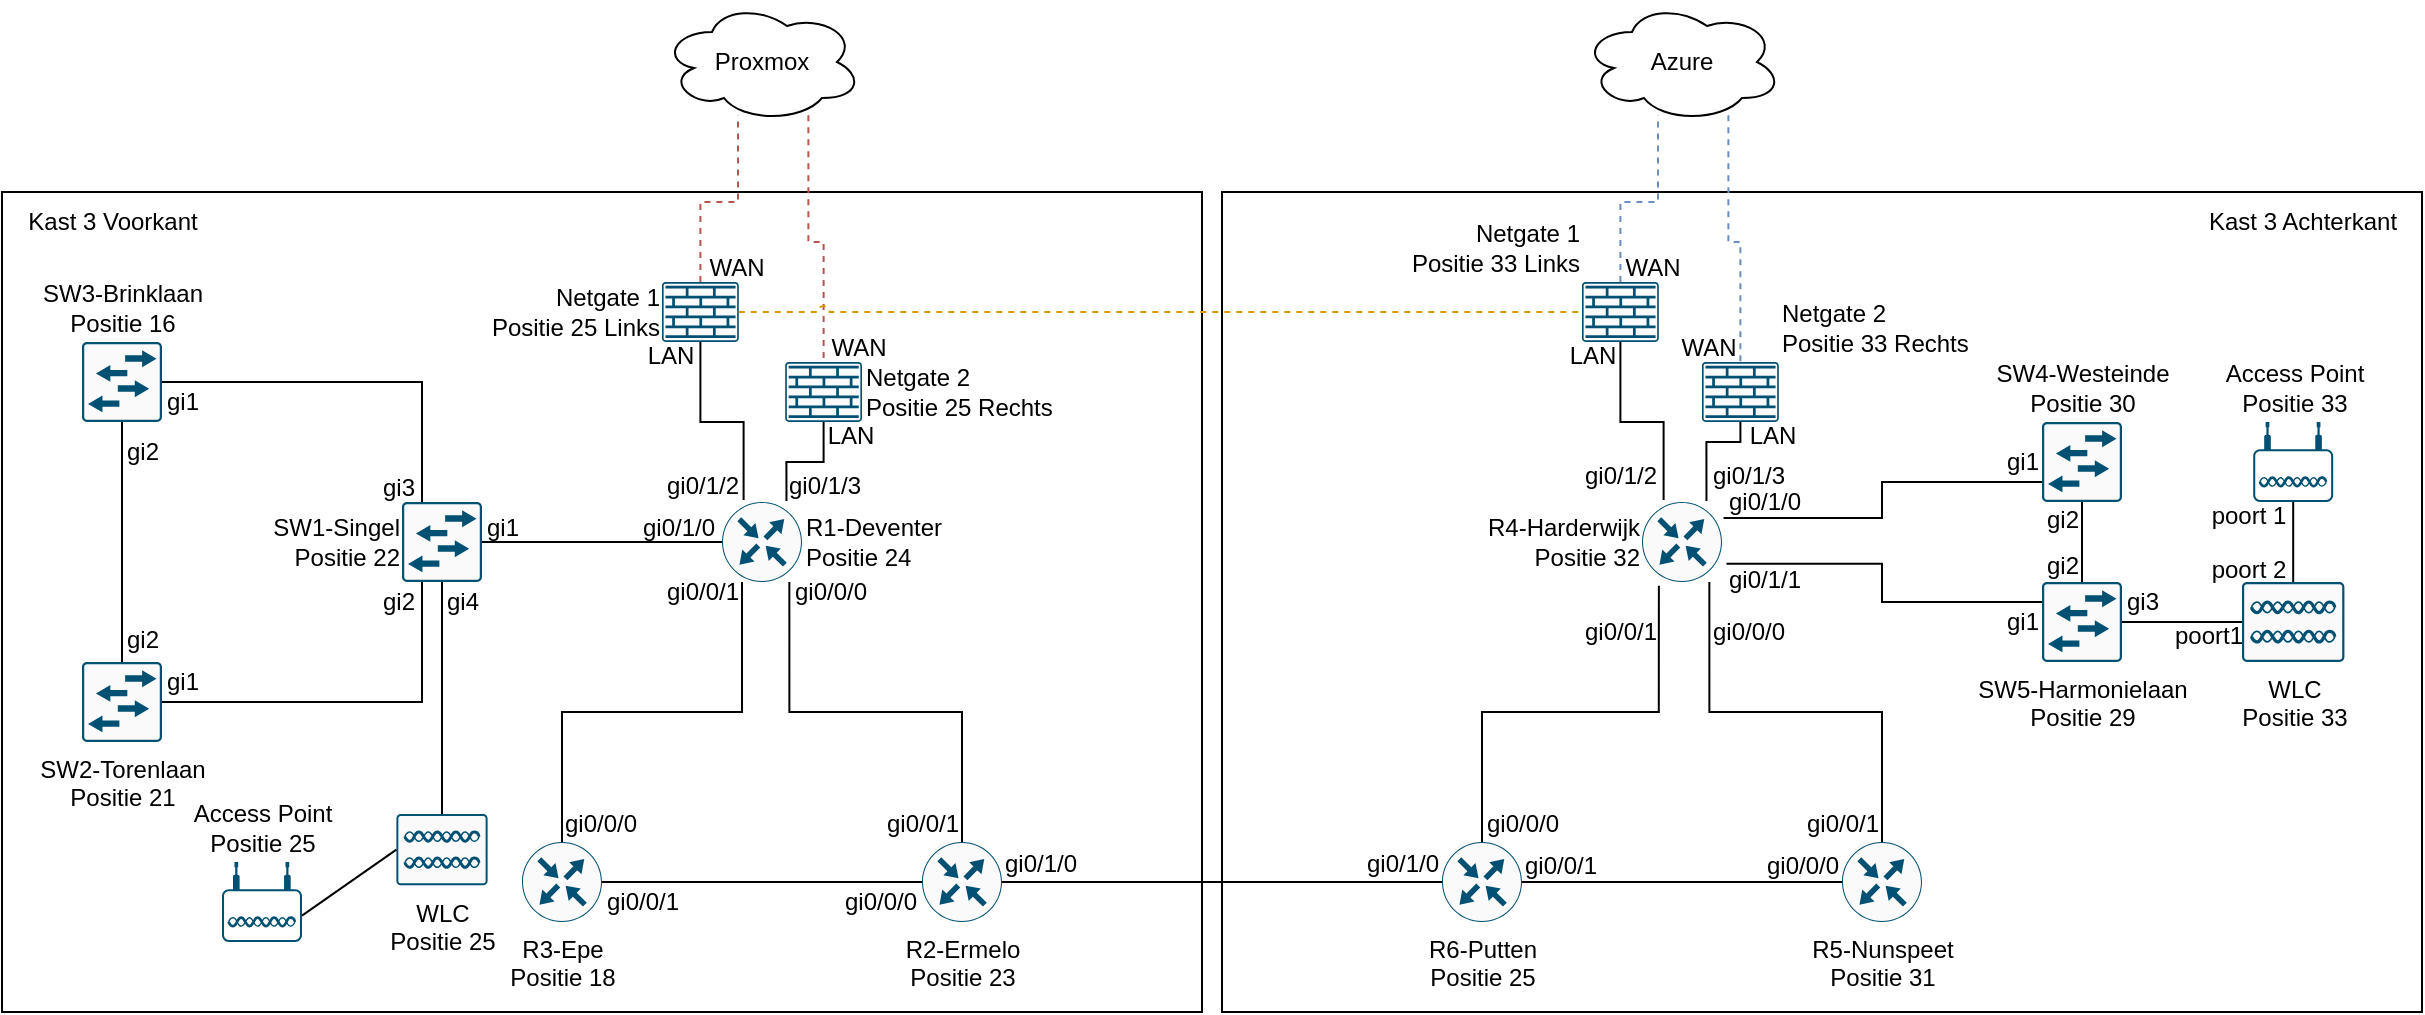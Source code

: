 <mxfile version="23.0.2" type="device">
  <diagram id="FqK8TJhpiayt39RXkuHD" name="Page-1">
    <mxGraphModel dx="2210" dy="1929" grid="1" gridSize="10" guides="1" tooltips="1" connect="1" arrows="1" fold="1" page="1" pageScale="1" pageWidth="827" pageHeight="1169" math="0" shadow="0">
      <root>
        <mxCell id="0" />
        <mxCell id="1" parent="0" />
        <mxCell id="2drAVUDB5T4B4P-3hIw--52" value="" style="rounded=0;whiteSpace=wrap;html=1;fillColor=none;" parent="1" vertex="1">
          <mxGeometry x="250" y="45" width="600" height="410" as="geometry" />
        </mxCell>
        <mxCell id="2drAVUDB5T4B4P-3hIw--51" value="" style="rounded=0;whiteSpace=wrap;html=1;fillColor=none;" parent="1" vertex="1">
          <mxGeometry x="-360" y="45" width="600" height="410" as="geometry" />
        </mxCell>
        <mxCell id="1bNTWJ_AYHueLWIYd17l-5" style="edgeStyle=orthogonalEdgeStyle;rounded=0;orthogonalLoop=1;jettySize=auto;html=1;exitX=0.5;exitY=0;exitDx=0;exitDy=0;entryX=0.842;entryY=1;entryDx=0;entryDy=0;endArrow=none;endFill=0;entryPerimeter=0;exitPerimeter=0;" parent="1" source="1bNTWJ_AYHueLWIYd17l-10" target="1bNTWJ_AYHueLWIYd17l-7" edge="1">
          <mxGeometry relative="1" as="geometry">
            <mxPoint x="560" y="320" as="sourcePoint" />
            <mxPoint x="500" y="240" as="targetPoint" />
          </mxGeometry>
        </mxCell>
        <mxCell id="1bNTWJ_AYHueLWIYd17l-6" style="edgeStyle=orthogonalEdgeStyle;rounded=0;orthogonalLoop=1;jettySize=auto;html=1;exitX=0;exitY=0.5;exitDx=0;exitDy=0;entryX=1;entryY=0.5;entryDx=0;entryDy=0;endArrow=none;endFill=0;exitPerimeter=0;entryPerimeter=0;" parent="1" source="1bNTWJ_AYHueLWIYd17l-10" target="1bNTWJ_AYHueLWIYd17l-9" edge="1">
          <mxGeometry relative="1" as="geometry">
            <mxPoint x="560" y="390" as="sourcePoint" />
            <mxPoint x="400" y="390" as="targetPoint" />
          </mxGeometry>
        </mxCell>
        <mxCell id="1bNTWJ_AYHueLWIYd17l-4" style="edgeStyle=orthogonalEdgeStyle;rounded=0;orthogonalLoop=1;jettySize=auto;html=1;exitX=0.5;exitY=0;exitDx=0;exitDy=0;entryX=0.211;entryY=1.048;entryDx=0;entryDy=0;endArrow=none;endFill=0;entryPerimeter=0;exitPerimeter=0;" parent="1" source="1bNTWJ_AYHueLWIYd17l-9" target="1bNTWJ_AYHueLWIYd17l-7" edge="1">
          <mxGeometry relative="1" as="geometry">
            <mxPoint x="400" y="320" as="sourcePoint" />
            <mxPoint x="460" y="240" as="targetPoint" />
          </mxGeometry>
        </mxCell>
        <mxCell id="1bNTWJ_AYHueLWIYd17l-7" value="R4-Harderwijk&lt;br&gt;Positie 32" style="sketch=0;points=[[0.5,0,0],[1,0.5,0],[0.5,1,0],[0,0.5,0],[0.145,0.145,0],[0.856,0.145,0],[0.855,0.856,0],[0.145,0.855,0]];verticalLabelPosition=middle;html=1;verticalAlign=middle;aspect=fixed;align=right;pointerEvents=1;shape=mxgraph.cisco19.rect;prIcon=router;fillColor=#FAFAFA;strokeColor=#005073;labelPosition=left;" parent="1" vertex="1">
          <mxGeometry x="460" y="200" width="40" height="40" as="geometry" />
        </mxCell>
        <mxCell id="1bNTWJ_AYHueLWIYd17l-9" value="R6-Putten&lt;br&gt;Positie 25" style="sketch=0;points=[[0.5,0,0],[1,0.5,0],[0.5,1,0],[0,0.5,0],[0.145,0.145,0],[0.856,0.145,0],[0.855,0.856,0],[0.145,0.855,0]];verticalLabelPosition=bottom;html=1;verticalAlign=top;aspect=fixed;align=center;pointerEvents=1;shape=mxgraph.cisco19.rect;prIcon=router;fillColor=#FAFAFA;strokeColor=#005073;" parent="1" vertex="1">
          <mxGeometry x="360" y="370" width="40" height="40" as="geometry" />
        </mxCell>
        <mxCell id="1bNTWJ_AYHueLWIYd17l-10" value="R5-Nunspeet&lt;br&gt;Positie 31" style="sketch=0;points=[[0.5,0,0],[1,0.5,0],[0.5,1,0],[0,0.5,0],[0.145,0.145,0],[0.856,0.145,0],[0.855,0.856,0],[0.145,0.855,0]];verticalLabelPosition=bottom;html=1;verticalAlign=top;aspect=fixed;align=center;pointerEvents=1;shape=mxgraph.cisco19.rect;prIcon=router;fillColor=#FAFAFA;strokeColor=#005073;" parent="1" vertex="1">
          <mxGeometry x="560" y="370" width="40" height="40" as="geometry" />
        </mxCell>
        <mxCell id="1bNTWJ_AYHueLWIYd17l-11" value="SW4-Westeinde&lt;br&gt;Positie 30" style="sketch=0;points=[[0.015,0.015,0],[0.985,0.015,0],[0.985,0.985,0],[0.015,0.985,0],[0.25,0,0],[0.5,0,0],[0.75,0,0],[1,0.25,0],[1,0.5,0],[1,0.75,0],[0.75,1,0],[0.5,1,0],[0.25,1,0],[0,0.75,0],[0,0.5,0],[0,0.25,0]];verticalLabelPosition=top;html=1;verticalAlign=bottom;aspect=fixed;align=center;pointerEvents=1;shape=mxgraph.cisco19.rect;prIcon=l2_switch;fillColor=#FAFAFA;strokeColor=#005073;labelPosition=center;" parent="1" vertex="1">
          <mxGeometry x="660" y="160" width="40" height="40" as="geometry" />
        </mxCell>
        <mxCell id="1bNTWJ_AYHueLWIYd17l-12" value="SW5-Harmonielaan&lt;br&gt;Positie 29" style="sketch=0;points=[[0.015,0.015,0],[0.985,0.015,0],[0.985,0.985,0],[0.015,0.985,0],[0.25,0,0],[0.5,0,0],[0.75,0,0],[1,0.25,0],[1,0.5,0],[1,0.75,0],[0.75,1,0],[0.5,1,0],[0.25,1,0],[0,0.75,0],[0,0.5,0],[0,0.25,0]];verticalLabelPosition=bottom;html=1;verticalAlign=top;aspect=fixed;align=center;pointerEvents=1;shape=mxgraph.cisco19.rect;prIcon=l2_switch;fillColor=#FAFAFA;strokeColor=#005073;labelPosition=center;" parent="1" vertex="1">
          <mxGeometry x="660" y="240" width="40" height="40" as="geometry" />
        </mxCell>
        <mxCell id="1bNTWJ_AYHueLWIYd17l-13" style="edgeStyle=orthogonalEdgeStyle;rounded=0;orthogonalLoop=1;jettySize=auto;html=1;exitX=0;exitY=0.25;exitDx=0;exitDy=0;exitPerimeter=0;entryX=1.056;entryY=0.773;entryDx=0;entryDy=0;entryPerimeter=0;endArrow=none;endFill=0;" parent="1" source="1bNTWJ_AYHueLWIYd17l-12" target="1bNTWJ_AYHueLWIYd17l-7" edge="1">
          <mxGeometry relative="1" as="geometry" />
        </mxCell>
        <mxCell id="1bNTWJ_AYHueLWIYd17l-14" style="edgeStyle=orthogonalEdgeStyle;rounded=0;orthogonalLoop=1;jettySize=auto;html=1;exitX=0;exitY=0.75;exitDx=0;exitDy=0;exitPerimeter=0;entryX=1.02;entryY=0.201;entryDx=0;entryDy=0;entryPerimeter=0;endArrow=none;endFill=0;" parent="1" source="1bNTWJ_AYHueLWIYd17l-11" target="1bNTWJ_AYHueLWIYd17l-7" edge="1">
          <mxGeometry relative="1" as="geometry" />
        </mxCell>
        <mxCell id="1bNTWJ_AYHueLWIYd17l-15" style="edgeStyle=orthogonalEdgeStyle;rounded=0;orthogonalLoop=1;jettySize=auto;html=1;exitX=0.5;exitY=0;exitDx=0;exitDy=0;exitPerimeter=0;entryX=0.5;entryY=1;entryDx=0;entryDy=0;entryPerimeter=0;endArrow=none;endFill=0;" parent="1" source="1bNTWJ_AYHueLWIYd17l-12" target="1bNTWJ_AYHueLWIYd17l-11" edge="1">
          <mxGeometry relative="1" as="geometry" />
        </mxCell>
        <mxCell id="1bNTWJ_AYHueLWIYd17l-16" value="Netgate 2&lt;br&gt;Positie 33 Rechts" style="sketch=0;points=[[0.015,0.015,0],[0.985,0.015,0],[0.985,0.985,0],[0.015,0.985,0],[0.25,0,0],[0.5,0,0],[0.75,0,0],[1,0.25,0],[1,0.5,0],[1,0.75,0],[0.75,1,0],[0.5,1,0],[0.25,1,0],[0,0.75,0],[0,0.5,0],[0,0.25,0]];verticalLabelPosition=top;html=1;verticalAlign=bottom;aspect=fixed;align=left;pointerEvents=1;shape=mxgraph.cisco19.rect;prIcon=firewall;fillColor=#FAFAFA;strokeColor=#005073;labelPosition=right;" parent="1" vertex="1">
          <mxGeometry x="490" y="130" width="38.4" height="30" as="geometry" />
        </mxCell>
        <mxCell id="1bNTWJ_AYHueLWIYd17l-17" value="Netgate 1&lt;br&gt;Positie 33 Links" style="sketch=0;points=[[0.015,0.015,0],[0.985,0.015,0],[0.985,0.985,0],[0.015,0.985,0],[0.25,0,0],[0.5,0,0],[0.75,0,0],[1,0.25,0],[1,0.5,0],[1,0.75,0],[0.75,1,0],[0.5,1,0],[0.25,1,0],[0,0.75,0],[0,0.5,0],[0,0.25,0]];verticalLabelPosition=top;html=1;verticalAlign=bottom;aspect=fixed;align=right;pointerEvents=1;shape=mxgraph.cisco19.rect;prIcon=firewall;fillColor=#FAFAFA;strokeColor=#005073;labelPosition=left;" parent="1" vertex="1">
          <mxGeometry x="430" y="90" width="38.4" height="30" as="geometry" />
        </mxCell>
        <mxCell id="1bNTWJ_AYHueLWIYd17l-18" style="edgeStyle=orthogonalEdgeStyle;rounded=0;orthogonalLoop=1;jettySize=auto;html=1;exitX=0.5;exitY=1;exitDx=0;exitDy=0;exitPerimeter=0;entryX=0.806;entryY=-0.013;entryDx=0;entryDy=0;entryPerimeter=0;endArrow=none;endFill=0;" parent="1" source="1bNTWJ_AYHueLWIYd17l-16" target="1bNTWJ_AYHueLWIYd17l-7" edge="1">
          <mxGeometry relative="1" as="geometry">
            <Array as="points">
              <mxPoint x="509" y="170" />
              <mxPoint x="492" y="170" />
            </Array>
          </mxGeometry>
        </mxCell>
        <mxCell id="1bNTWJ_AYHueLWIYd17l-19" style="edgeStyle=orthogonalEdgeStyle;rounded=0;orthogonalLoop=1;jettySize=auto;html=1;exitX=0.5;exitY=1;exitDx=0;exitDy=0;exitPerimeter=0;endArrow=none;endFill=0;entryX=0.27;entryY=-0.025;entryDx=0;entryDy=0;entryPerimeter=0;" parent="1" source="1bNTWJ_AYHueLWIYd17l-17" target="1bNTWJ_AYHueLWIYd17l-7" edge="1">
          <mxGeometry relative="1" as="geometry">
            <mxPoint x="470" y="190" as="targetPoint" />
          </mxGeometry>
        </mxCell>
        <mxCell id="1bNTWJ_AYHueLWIYd17l-20" value="Azure" style="ellipse;shape=cloud;whiteSpace=wrap;html=1;align=center;" parent="1" vertex="1">
          <mxGeometry x="430" y="-50" width="100" height="60" as="geometry" />
        </mxCell>
        <mxCell id="1bNTWJ_AYHueLWIYd17l-21" style="edgeStyle=orthogonalEdgeStyle;rounded=0;orthogonalLoop=1;jettySize=auto;html=1;exitX=0.5;exitY=0;exitDx=0;exitDy=0;exitPerimeter=0;entryX=0.38;entryY=0.944;entryDx=0;entryDy=0;entryPerimeter=0;endArrow=none;endFill=0;dashed=1;fillColor=#dae8fc;strokeColor=#6c8ebf;" parent="1" source="1bNTWJ_AYHueLWIYd17l-17" target="1bNTWJ_AYHueLWIYd17l-20" edge="1">
          <mxGeometry relative="1" as="geometry" />
        </mxCell>
        <mxCell id="1bNTWJ_AYHueLWIYd17l-23" style="edgeStyle=orthogonalEdgeStyle;rounded=0;orthogonalLoop=1;jettySize=auto;html=1;entryX=0.5;entryY=0;entryDx=0;entryDy=0;entryPerimeter=0;endArrow=none;endFill=0;exitX=0.732;exitY=0.944;exitDx=0;exitDy=0;exitPerimeter=0;dashed=1;fillColor=#dae8fc;strokeColor=#6c8ebf;" parent="1" source="1bNTWJ_AYHueLWIYd17l-20" target="1bNTWJ_AYHueLWIYd17l-16" edge="1">
          <mxGeometry relative="1" as="geometry" />
        </mxCell>
        <mxCell id="1bNTWJ_AYHueLWIYd17l-24" style="edgeStyle=orthogonalEdgeStyle;rounded=0;orthogonalLoop=1;jettySize=auto;html=1;exitX=0.5;exitY=0;exitDx=0;exitDy=0;entryX=0.842;entryY=1;entryDx=0;entryDy=0;endArrow=none;endFill=0;entryPerimeter=0;exitPerimeter=0;" parent="1" source="1bNTWJ_AYHueLWIYd17l-29" target="1bNTWJ_AYHueLWIYd17l-27" edge="1">
          <mxGeometry relative="1" as="geometry">
            <mxPoint x="100" y="320" as="sourcePoint" />
            <mxPoint x="40" y="240" as="targetPoint" />
          </mxGeometry>
        </mxCell>
        <mxCell id="1bNTWJ_AYHueLWIYd17l-25" style="edgeStyle=orthogonalEdgeStyle;rounded=0;orthogonalLoop=1;jettySize=auto;html=1;exitX=0;exitY=0.5;exitDx=0;exitDy=0;entryX=1;entryY=0.5;entryDx=0;entryDy=0;endArrow=none;endFill=0;exitPerimeter=0;entryPerimeter=0;" parent="1" source="1bNTWJ_AYHueLWIYd17l-29" target="1bNTWJ_AYHueLWIYd17l-28" edge="1">
          <mxGeometry relative="1" as="geometry">
            <mxPoint x="100" y="390" as="sourcePoint" />
            <mxPoint x="-60" y="390" as="targetPoint" />
          </mxGeometry>
        </mxCell>
        <mxCell id="1bNTWJ_AYHueLWIYd17l-26" style="edgeStyle=orthogonalEdgeStyle;rounded=0;orthogonalLoop=1;jettySize=auto;html=1;exitX=0.5;exitY=0;exitDx=0;exitDy=0;entryX=0.25;entryY=1;entryDx=0;entryDy=0;endArrow=none;endFill=0;entryPerimeter=0;exitPerimeter=0;" parent="1" source="1bNTWJ_AYHueLWIYd17l-28" target="1bNTWJ_AYHueLWIYd17l-27" edge="1">
          <mxGeometry relative="1" as="geometry">
            <mxPoint x="-60" y="320" as="sourcePoint" />
            <mxPoint y="240" as="targetPoint" />
          </mxGeometry>
        </mxCell>
        <mxCell id="1bNTWJ_AYHueLWIYd17l-27" value="R1-Deventer&lt;br&gt;Positie 24" style="sketch=0;points=[[0.5,0,0],[1,0.5,0],[0.5,1,0],[0,0.5,0],[0.145,0.145,0],[0.856,0.145,0],[0.855,0.856,0],[0.145,0.855,0]];verticalLabelPosition=middle;html=1;verticalAlign=middle;aspect=fixed;align=left;pointerEvents=1;shape=mxgraph.cisco19.rect;prIcon=router;fillColor=#FAFAFA;strokeColor=#005073;labelPosition=right;" parent="1" vertex="1">
          <mxGeometry y="200" width="40" height="40" as="geometry" />
        </mxCell>
        <mxCell id="1bNTWJ_AYHueLWIYd17l-28" value="R3-Epe&lt;br&gt;Positie 18" style="sketch=0;points=[[0.5,0,0],[1,0.5,0],[0.5,1,0],[0,0.5,0],[0.145,0.145,0],[0.856,0.145,0],[0.855,0.856,0],[0.145,0.855,0]];verticalLabelPosition=bottom;html=1;verticalAlign=top;aspect=fixed;align=center;pointerEvents=1;shape=mxgraph.cisco19.rect;prIcon=router;fillColor=#FAFAFA;strokeColor=#005073;" parent="1" vertex="1">
          <mxGeometry x="-100" y="370" width="40" height="40" as="geometry" />
        </mxCell>
        <mxCell id="1bNTWJ_AYHueLWIYd17l-29" value="R2-Ermelo&lt;br&gt;Positie 23" style="sketch=0;points=[[0.5,0,0],[1,0.5,0],[0.5,1,0],[0,0.5,0],[0.145,0.145,0],[0.856,0.145,0],[0.855,0.856,0],[0.145,0.855,0]];verticalLabelPosition=bottom;html=1;verticalAlign=top;aspect=fixed;align=center;pointerEvents=1;shape=mxgraph.cisco19.rect;prIcon=router;fillColor=#FAFAFA;strokeColor=#005073;" parent="1" vertex="1">
          <mxGeometry x="100" y="370" width="40" height="40" as="geometry" />
        </mxCell>
        <mxCell id="1bNTWJ_AYHueLWIYd17l-35" value="Netgate 2&lt;br&gt;Positie 25 Rechts" style="sketch=0;points=[[0.015,0.015,0],[0.985,0.015,0],[0.985,0.985,0],[0.015,0.985,0],[0.25,0,0],[0.5,0,0],[0.75,0,0],[1,0.25,0],[1,0.5,0],[1,0.75,0],[0.75,1,0],[0.5,1,0],[0.25,1,0],[0,0.75,0],[0,0.5,0],[0,0.25,0]];verticalLabelPosition=middle;html=1;verticalAlign=middle;aspect=fixed;align=left;pointerEvents=1;shape=mxgraph.cisco19.rect;prIcon=firewall;fillColor=#FAFAFA;strokeColor=#005073;labelPosition=right;" parent="1" vertex="1">
          <mxGeometry x="31.6" y="130" width="38.4" height="30" as="geometry" />
        </mxCell>
        <mxCell id="1bNTWJ_AYHueLWIYd17l-36" value="Netgate 1&lt;br&gt;Positie 25 Links" style="sketch=0;points=[[0.015,0.015,0],[0.985,0.015,0],[0.985,0.985,0],[0.015,0.985,0],[0.25,0,0],[0.5,0,0],[0.75,0,0],[1,0.25,0],[1,0.5,0],[1,0.75,0],[0.75,1,0],[0.5,1,0],[0.25,1,0],[0,0.75,0],[0,0.5,0],[0,0.25,0]];verticalLabelPosition=middle;html=1;verticalAlign=middle;aspect=fixed;align=right;pointerEvents=1;shape=mxgraph.cisco19.rect;prIcon=firewall;fillColor=#FAFAFA;strokeColor=#005073;labelPosition=left;" parent="1" vertex="1">
          <mxGeometry x="-30" y="90" width="38.4" height="30" as="geometry" />
        </mxCell>
        <mxCell id="1bNTWJ_AYHueLWIYd17l-37" style="edgeStyle=orthogonalEdgeStyle;rounded=0;orthogonalLoop=1;jettySize=auto;html=1;exitX=0.5;exitY=1;exitDx=0;exitDy=0;exitPerimeter=0;entryX=0.806;entryY=-0.013;entryDx=0;entryDy=0;entryPerimeter=0;endArrow=none;endFill=0;" parent="1" source="1bNTWJ_AYHueLWIYd17l-35" target="1bNTWJ_AYHueLWIYd17l-27" edge="1">
          <mxGeometry relative="1" as="geometry" />
        </mxCell>
        <mxCell id="1bNTWJ_AYHueLWIYd17l-38" style="edgeStyle=orthogonalEdgeStyle;rounded=0;orthogonalLoop=1;jettySize=auto;html=1;exitX=0.5;exitY=1;exitDx=0;exitDy=0;exitPerimeter=0;endArrow=none;endFill=0;entryX=0.27;entryY=-0.025;entryDx=0;entryDy=0;entryPerimeter=0;" parent="1" source="1bNTWJ_AYHueLWIYd17l-36" target="1bNTWJ_AYHueLWIYd17l-27" edge="1">
          <mxGeometry relative="1" as="geometry">
            <mxPoint x="10" y="190" as="targetPoint" />
          </mxGeometry>
        </mxCell>
        <mxCell id="1bNTWJ_AYHueLWIYd17l-39" value="Proxmox" style="ellipse;shape=cloud;whiteSpace=wrap;html=1;align=center;" parent="1" vertex="1">
          <mxGeometry x="-30" y="-50" width="100" height="60" as="geometry" />
        </mxCell>
        <mxCell id="1bNTWJ_AYHueLWIYd17l-40" style="edgeStyle=orthogonalEdgeStyle;rounded=0;orthogonalLoop=1;jettySize=auto;html=1;exitX=0.5;exitY=0;exitDx=0;exitDy=0;exitPerimeter=0;entryX=0.38;entryY=0.944;entryDx=0;entryDy=0;entryPerimeter=0;endArrow=none;endFill=0;dashed=1;fillColor=#f8cecc;strokeColor=#b85450;" parent="1" source="1bNTWJ_AYHueLWIYd17l-36" target="1bNTWJ_AYHueLWIYd17l-39" edge="1">
          <mxGeometry relative="1" as="geometry" />
        </mxCell>
        <mxCell id="1bNTWJ_AYHueLWIYd17l-41" style="edgeStyle=orthogonalEdgeStyle;rounded=0;orthogonalLoop=1;jettySize=auto;html=1;entryX=0.5;entryY=0;entryDx=0;entryDy=0;entryPerimeter=0;endArrow=none;endFill=0;exitX=0.732;exitY=0.944;exitDx=0;exitDy=0;exitPerimeter=0;dashed=1;jumpStyle=none;jumpSize=9;fillColor=#f8cecc;strokeColor=#b85450;" parent="1" source="1bNTWJ_AYHueLWIYd17l-39" target="1bNTWJ_AYHueLWIYd17l-35" edge="1">
          <mxGeometry relative="1" as="geometry" />
        </mxCell>
        <mxCell id="1bNTWJ_AYHueLWIYd17l-44" value="SW1-Singel&lt;br&gt;Positie 22" style="sketch=0;points=[[0.015,0.015,0],[0.985,0.015,0],[0.985,0.985,0],[0.015,0.985,0],[0.25,0,0],[0.5,0,0],[0.75,0,0],[1,0.25,0],[1,0.5,0],[1,0.75,0],[0.75,1,0],[0.5,1,0],[0.25,1,0],[0,0.75,0],[0,0.5,0],[0,0.25,0]];verticalLabelPosition=middle;html=1;verticalAlign=middle;aspect=fixed;align=right;pointerEvents=1;shape=mxgraph.cisco19.rect;prIcon=l2_switch;fillColor=#FAFAFA;strokeColor=#005073;labelPosition=left;spacing=2;" parent="1" vertex="1">
          <mxGeometry x="-160" y="200" width="40" height="40" as="geometry" />
        </mxCell>
        <mxCell id="1bNTWJ_AYHueLWIYd17l-45" style="edgeStyle=orthogonalEdgeStyle;rounded=0;orthogonalLoop=1;jettySize=auto;html=1;entryX=0;entryY=0.5;entryDx=0;entryDy=0;entryPerimeter=0;endArrow=none;endFill=0;" parent="1" source="1bNTWJ_AYHueLWIYd17l-44" target="1bNTWJ_AYHueLWIYd17l-27" edge="1">
          <mxGeometry relative="1" as="geometry" />
        </mxCell>
        <mxCell id="1bNTWJ_AYHueLWIYd17l-46" value="SW2-Torenlaan&lt;br&gt;Positie 21" style="sketch=0;points=[[0.015,0.015,0],[0.985,0.015,0],[0.985,0.985,0],[0.015,0.985,0],[0.25,0,0],[0.5,0,0],[0.75,0,0],[1,0.25,0],[1,0.5,0],[1,0.75,0],[0.75,1,0],[0.5,1,0],[0.25,1,0],[0,0.75,0],[0,0.5,0],[0,0.25,0]];verticalLabelPosition=bottom;html=1;verticalAlign=top;aspect=fixed;align=center;pointerEvents=1;shape=mxgraph.cisco19.rect;prIcon=l2_switch;fillColor=#FAFAFA;strokeColor=#005073;" parent="1" vertex="1">
          <mxGeometry x="-320" y="280" width="40" height="40" as="geometry" />
        </mxCell>
        <mxCell id="1bNTWJ_AYHueLWIYd17l-47" value="SW3-Brinklaan&lt;br&gt;Positie 16" style="sketch=0;points=[[0.015,0.015,0],[0.985,0.015,0],[0.985,0.985,0],[0.015,0.985,0],[0.25,0,0],[0.5,0,0],[0.75,0,0],[1,0.25,0],[1,0.5,0],[1,0.75,0],[0.75,1,0],[0.5,1,0],[0.25,1,0],[0,0.75,0],[0,0.5,0],[0,0.25,0]];verticalLabelPosition=top;html=1;verticalAlign=bottom;aspect=fixed;align=center;pointerEvents=1;shape=mxgraph.cisco19.rect;prIcon=l2_switch;fillColor=#FAFAFA;strokeColor=#005073;labelPosition=center;" parent="1" vertex="1">
          <mxGeometry x="-320" y="120" width="40" height="40" as="geometry" />
        </mxCell>
        <mxCell id="1bNTWJ_AYHueLWIYd17l-48" style="edgeStyle=orthogonalEdgeStyle;rounded=0;orthogonalLoop=1;jettySize=auto;html=1;entryX=1;entryY=0.5;entryDx=0;entryDy=0;entryPerimeter=0;endArrow=none;endFill=0;exitX=0.8;exitY=0.167;exitDx=0;exitDy=0;exitPerimeter=0;" parent="1" source="2drAVUDB5T4B4P-3hIw--15" target="1bNTWJ_AYHueLWIYd17l-46" edge="1">
          <mxGeometry relative="1" as="geometry">
            <mxPoint x="-140" y="240" as="sourcePoint" />
            <Array as="points">
              <mxPoint x="-150" y="300" />
            </Array>
          </mxGeometry>
        </mxCell>
        <mxCell id="1bNTWJ_AYHueLWIYd17l-50" style="edgeStyle=orthogonalEdgeStyle;rounded=0;orthogonalLoop=1;jettySize=auto;html=1;exitX=0.5;exitY=0;exitDx=0;exitDy=0;exitPerimeter=0;entryX=0.254;entryY=0.032;entryDx=0;entryDy=0;entryPerimeter=0;endArrow=none;endFill=0;" parent="1" source="1bNTWJ_AYHueLWIYd17l-46" target="2drAVUDB5T4B4P-3hIw--24" edge="1">
          <mxGeometry relative="1" as="geometry">
            <Array as="points">
              <mxPoint x="-300" y="160" />
              <mxPoint x="-300" y="160" />
            </Array>
          </mxGeometry>
        </mxCell>
        <mxCell id="1bNTWJ_AYHueLWIYd17l-52" style="edgeStyle=orthogonalEdgeStyle;rounded=0;orthogonalLoop=1;jettySize=auto;html=1;exitX=0.25;exitY=0;exitDx=0;exitDy=0;exitPerimeter=0;endArrow=none;endFill=0;entryX=0.25;entryY=0.167;entryDx=0;entryDy=0;entryPerimeter=0;" parent="1" source="1bNTWJ_AYHueLWIYd17l-44" target="2drAVUDB5T4B4P-3hIw--22" edge="1">
          <mxGeometry relative="1" as="geometry">
            <Array as="points">
              <mxPoint x="-150" y="140" />
            </Array>
          </mxGeometry>
        </mxCell>
        <mxCell id="1bNTWJ_AYHueLWIYd17l-54" style="edgeStyle=orthogonalEdgeStyle;rounded=0;orthogonalLoop=1;jettySize=auto;html=1;exitX=1;exitY=0.5;exitDx=0;exitDy=0;exitPerimeter=0;entryX=0;entryY=0.5;entryDx=0;entryDy=0;entryPerimeter=0;endArrow=none;endFill=0;" parent="1" source="1bNTWJ_AYHueLWIYd17l-29" target="1bNTWJ_AYHueLWIYd17l-9" edge="1">
          <mxGeometry relative="1" as="geometry" />
        </mxCell>
        <mxCell id="1bNTWJ_AYHueLWIYd17l-55" style="edgeStyle=orthogonalEdgeStyle;rounded=0;orthogonalLoop=1;jettySize=auto;html=1;exitX=1;exitY=0.5;exitDx=0;exitDy=0;exitPerimeter=0;entryX=0;entryY=0.5;entryDx=0;entryDy=0;entryPerimeter=0;endArrow=none;endFill=0;jumpStyle=arc;dashed=1;fillColor=#ffe6cc;strokeColor=#d79b00;" parent="1" source="1bNTWJ_AYHueLWIYd17l-36" target="1bNTWJ_AYHueLWIYd17l-17" edge="1">
          <mxGeometry relative="1" as="geometry" />
        </mxCell>
        <mxCell id="1bNTWJ_AYHueLWIYd17l-56" value="WLC&lt;br&gt;Positie 33" style="sketch=0;points=[[0.015,0.015,0],[0.985,0.015,0],[0.985,0.985,0],[0.015,0.985,0],[0.25,0,0],[0.5,0,0],[0.75,0,0],[1,0.25,0],[1,0.5,0],[1,0.75,0],[0.75,1,0],[0.5,1,0],[0.25,1,0],[0,0.75,0],[0,0.5,0],[0,0.25,0]];verticalLabelPosition=bottom;html=1;verticalAlign=top;aspect=fixed;align=center;pointerEvents=1;shape=mxgraph.cisco19.rect;prIcon=dual_mode_access_point;fillColor=#FAFAFA;strokeColor=#005073;" parent="1" vertex="1">
          <mxGeometry x="760" y="240" width="51.2" height="40" as="geometry" />
        </mxCell>
        <mxCell id="1bNTWJ_AYHueLWIYd17l-57" style="edgeStyle=orthogonalEdgeStyle;rounded=0;orthogonalLoop=1;jettySize=auto;html=1;entryX=1;entryY=0.5;entryDx=0;entryDy=0;entryPerimeter=0;endArrow=none;endFill=0;" parent="1" source="1bNTWJ_AYHueLWIYd17l-56" target="1bNTWJ_AYHueLWIYd17l-12" edge="1">
          <mxGeometry relative="1" as="geometry" />
        </mxCell>
        <mxCell id="1bNTWJ_AYHueLWIYd17l-58" value="Access Point&lt;br&gt;Positie 33" style="points=[[0.03,0.36,0],[0.18,0,0],[0.5,0.34,0],[0.82,0,0],[0.97,0.36,0],[1,0.67,0],[0.975,0.975,0],[0.5,1,0],[0.025,0.975,0],[0,0.67,0]];verticalLabelPosition=top;sketch=0;html=1;verticalAlign=bottom;aspect=fixed;align=center;pointerEvents=1;shape=mxgraph.cisco19.wireless_access_point;fillColor=#005073;strokeColor=none;labelPosition=center;" parent="1" vertex="1">
          <mxGeometry x="765.6" y="160" width="40" height="40" as="geometry" />
        </mxCell>
        <mxCell id="1bNTWJ_AYHueLWIYd17l-59" style="edgeStyle=orthogonalEdgeStyle;rounded=0;orthogonalLoop=1;jettySize=auto;html=1;exitX=0.5;exitY=0;exitDx=0;exitDy=0;exitPerimeter=0;entryX=0.5;entryY=1;entryDx=0;entryDy=0;entryPerimeter=0;endArrow=none;endFill=0;" parent="1" source="1bNTWJ_AYHueLWIYd17l-56" target="1bNTWJ_AYHueLWIYd17l-58" edge="1">
          <mxGeometry relative="1" as="geometry" />
        </mxCell>
        <mxCell id="2drAVUDB5T4B4P-3hIw--1" value="gi0/0/0" style="text;html=1;align=center;verticalAlign=middle;resizable=0;points=[];autosize=1;strokeColor=none;fillColor=none;" parent="1" vertex="1">
          <mxGeometry x="24" y="230" width="60" height="30" as="geometry" />
        </mxCell>
        <mxCell id="2drAVUDB5T4B4P-3hIw--2" value="gi0/0/1" style="text;html=1;align=center;verticalAlign=middle;resizable=0;points=[];autosize=1;strokeColor=none;fillColor=none;" parent="1" vertex="1">
          <mxGeometry x="70" y="346" width="60" height="30" as="geometry" />
        </mxCell>
        <mxCell id="2drAVUDB5T4B4P-3hIw--3" value="gi0/0/1" style="text;html=1;align=center;verticalAlign=middle;resizable=0;points=[];autosize=1;strokeColor=none;fillColor=none;" parent="1" vertex="1">
          <mxGeometry x="-40" y="230" width="60" height="30" as="geometry" />
        </mxCell>
        <mxCell id="2drAVUDB5T4B4P-3hIw--4" value="gi0/0/0" style="text;html=1;align=center;verticalAlign=middle;resizable=0;points=[];autosize=1;strokeColor=none;fillColor=none;" parent="1" vertex="1">
          <mxGeometry x="-91" y="346" width="60" height="30" as="geometry" />
        </mxCell>
        <mxCell id="2drAVUDB5T4B4P-3hIw--5" value="gi0/1/0" style="text;html=1;align=center;verticalAlign=middle;resizable=0;points=[];autosize=1;strokeColor=none;fillColor=none;" parent="1" vertex="1">
          <mxGeometry x="-51.6" y="198" width="60" height="30" as="geometry" />
        </mxCell>
        <mxCell id="2drAVUDB5T4B4P-3hIw--6" value="gi1" style="text;html=1;align=center;verticalAlign=middle;resizable=0;points=[];autosize=1;strokeColor=none;fillColor=none;" parent="1" vertex="1">
          <mxGeometry x="-130" y="198" width="40" height="30" as="geometry" />
        </mxCell>
        <mxCell id="2drAVUDB5T4B4P-3hIw--7" value="gi0/1/2" style="text;html=1;align=center;verticalAlign=middle;resizable=0;points=[];autosize=1;strokeColor=none;fillColor=none;" parent="1" vertex="1">
          <mxGeometry x="-40" y="177" width="60" height="30" as="geometry" />
        </mxCell>
        <mxCell id="2drAVUDB5T4B4P-3hIw--8" value="gi0/1/3" style="text;html=1;align=center;verticalAlign=middle;resizable=0;points=[];autosize=1;strokeColor=none;fillColor=none;" parent="1" vertex="1">
          <mxGeometry x="20.8" y="177" width="60" height="30" as="geometry" />
        </mxCell>
        <mxCell id="2drAVUDB5T4B4P-3hIw--9" value="LAN" style="text;html=1;align=center;verticalAlign=middle;resizable=0;points=[];autosize=1;strokeColor=none;fillColor=none;" parent="1" vertex="1">
          <mxGeometry x="39" y="152" width="50" height="30" as="geometry" />
        </mxCell>
        <mxCell id="2drAVUDB5T4B4P-3hIw--10" value="LAN" style="text;html=1;align=center;verticalAlign=middle;resizable=0;points=[];autosize=1;strokeColor=none;fillColor=none;" parent="1" vertex="1">
          <mxGeometry x="-51" y="112" width="50" height="30" as="geometry" />
        </mxCell>
        <mxCell id="2drAVUDB5T4B4P-3hIw--11" value="gi0/0/0" style="text;html=1;align=center;verticalAlign=middle;resizable=0;points=[];autosize=1;strokeColor=none;fillColor=none;" parent="1" vertex="1">
          <mxGeometry x="49" y="385" width="60" height="30" as="geometry" />
        </mxCell>
        <mxCell id="2drAVUDB5T4B4P-3hIw--12" value="gi0/0/1" style="text;html=1;align=center;verticalAlign=middle;resizable=0;points=[];autosize=1;strokeColor=none;fillColor=none;" parent="1" vertex="1">
          <mxGeometry x="-70" y="385" width="60" height="30" as="geometry" />
        </mxCell>
        <mxCell id="2drAVUDB5T4B4P-3hIw--13" value="WAN" style="text;html=1;align=center;verticalAlign=middle;resizable=0;points=[];autosize=1;strokeColor=none;fillColor=none;" parent="1" vertex="1">
          <mxGeometry x="-18.4" y="68" width="50" height="30" as="geometry" />
        </mxCell>
        <mxCell id="2drAVUDB5T4B4P-3hIw--14" value="WAN" style="text;html=1;align=center;verticalAlign=middle;resizable=0;points=[];autosize=1;strokeColor=none;fillColor=none;" parent="1" vertex="1">
          <mxGeometry x="43" y="108" width="50" height="30" as="geometry" />
        </mxCell>
        <mxCell id="2drAVUDB5T4B4P-3hIw--15" value="gi2" style="text;html=1;align=center;verticalAlign=middle;resizable=0;points=[];autosize=1;strokeColor=none;fillColor=none;" parent="1" vertex="1">
          <mxGeometry x="-182" y="235" width="40" height="30" as="geometry" />
        </mxCell>
        <mxCell id="2drAVUDB5T4B4P-3hIw--17" value="gi1" style="text;html=1;align=center;verticalAlign=middle;resizable=0;points=[];autosize=1;strokeColor=none;fillColor=none;" parent="1" vertex="1">
          <mxGeometry x="-290" y="275" width="40" height="30" as="geometry" />
        </mxCell>
        <mxCell id="2drAVUDB5T4B4P-3hIw--19" value="gi3" style="text;html=1;align=center;verticalAlign=middle;resizable=0;points=[];autosize=1;strokeColor=none;fillColor=none;" parent="1" vertex="1">
          <mxGeometry x="-182" y="178" width="40" height="30" as="geometry" />
        </mxCell>
        <mxCell id="2drAVUDB5T4B4P-3hIw--22" value="gi1" style="text;html=1;align=center;verticalAlign=middle;resizable=0;points=[];autosize=1;strokeColor=none;fillColor=none;" parent="1" vertex="1">
          <mxGeometry x="-290" y="135" width="40" height="30" as="geometry" />
        </mxCell>
        <mxCell id="2drAVUDB5T4B4P-3hIw--23" value="gi2" style="text;html=1;align=center;verticalAlign=middle;resizable=0;points=[];autosize=1;strokeColor=none;fillColor=none;" parent="1" vertex="1">
          <mxGeometry x="-310" y="254" width="40" height="30" as="geometry" />
        </mxCell>
        <mxCell id="2drAVUDB5T4B4P-3hIw--24" value="gi2" style="text;html=1;align=center;verticalAlign=middle;resizable=0;points=[];autosize=1;strokeColor=none;fillColor=none;" parent="1" vertex="1">
          <mxGeometry x="-310" y="160" width="40" height="30" as="geometry" />
        </mxCell>
        <mxCell id="2drAVUDB5T4B4P-3hIw--27" value="gi0/1/0" style="text;html=1;align=center;verticalAlign=middle;resizable=0;points=[];autosize=1;strokeColor=none;fillColor=none;" parent="1" vertex="1">
          <mxGeometry x="129" y="366" width="60" height="30" as="geometry" />
        </mxCell>
        <mxCell id="2drAVUDB5T4B4P-3hIw--28" value="gi0/1/0" style="text;html=1;align=center;verticalAlign=middle;resizable=0;points=[];autosize=1;strokeColor=none;fillColor=none;" parent="1" vertex="1">
          <mxGeometry x="310" y="366" width="60" height="30" as="geometry" />
        </mxCell>
        <mxCell id="2drAVUDB5T4B4P-3hIw--29" value="gi0/0/0" style="text;html=1;align=center;verticalAlign=middle;resizable=0;points=[];autosize=1;strokeColor=none;fillColor=none;" parent="1" vertex="1">
          <mxGeometry x="370" y="346" width="60" height="30" as="geometry" />
        </mxCell>
        <mxCell id="2drAVUDB5T4B4P-3hIw--30" value="gi0/0/1" style="text;html=1;align=center;verticalAlign=middle;resizable=0;points=[];autosize=1;strokeColor=none;fillColor=none;" parent="1" vertex="1">
          <mxGeometry x="389" y="367" width="60" height="30" as="geometry" />
        </mxCell>
        <mxCell id="2drAVUDB5T4B4P-3hIw--31" value="gi0/0/0" style="text;html=1;align=center;verticalAlign=middle;resizable=0;points=[];autosize=1;strokeColor=none;fillColor=none;" parent="1" vertex="1">
          <mxGeometry x="510" y="367" width="60" height="30" as="geometry" />
        </mxCell>
        <mxCell id="2drAVUDB5T4B4P-3hIw--32" value="gi0/0/1" style="text;html=1;align=center;verticalAlign=middle;resizable=0;points=[];autosize=1;strokeColor=none;fillColor=none;" parent="1" vertex="1">
          <mxGeometry x="530" y="346" width="60" height="30" as="geometry" />
        </mxCell>
        <mxCell id="2drAVUDB5T4B4P-3hIw--33" value="gi0/0/1" style="text;html=1;align=center;verticalAlign=middle;resizable=0;points=[];autosize=1;strokeColor=none;fillColor=none;" parent="1" vertex="1">
          <mxGeometry x="419.2" y="250" width="60" height="30" as="geometry" />
        </mxCell>
        <mxCell id="2drAVUDB5T4B4P-3hIw--34" value="gi0/0/0" style="text;html=1;align=center;verticalAlign=middle;resizable=0;points=[];autosize=1;strokeColor=none;fillColor=none;" parent="1" vertex="1">
          <mxGeometry x="483" y="250" width="60" height="30" as="geometry" />
        </mxCell>
        <mxCell id="2drAVUDB5T4B4P-3hIw--35" value="gi0/1/1" style="text;html=1;align=center;verticalAlign=middle;resizable=0;points=[];autosize=1;strokeColor=none;fillColor=none;" parent="1" vertex="1">
          <mxGeometry x="491" y="224" width="60" height="30" as="geometry" />
        </mxCell>
        <mxCell id="2drAVUDB5T4B4P-3hIw--36" value="gi1" style="text;html=1;align=center;verticalAlign=middle;resizable=0;points=[];autosize=1;strokeColor=none;fillColor=none;" parent="1" vertex="1">
          <mxGeometry x="630" y="245" width="40" height="30" as="geometry" />
        </mxCell>
        <mxCell id="2drAVUDB5T4B4P-3hIw--37" value="gi1" style="text;html=1;align=center;verticalAlign=middle;resizable=0;points=[];autosize=1;strokeColor=none;fillColor=none;" parent="1" vertex="1">
          <mxGeometry x="630" y="165" width="40" height="30" as="geometry" />
        </mxCell>
        <mxCell id="2drAVUDB5T4B4P-3hIw--38" value="gi0/1/0" style="text;html=1;align=center;verticalAlign=middle;resizable=0;points=[];autosize=1;strokeColor=none;fillColor=none;" parent="1" vertex="1">
          <mxGeometry x="491" y="185" width="60" height="30" as="geometry" />
        </mxCell>
        <mxCell id="2drAVUDB5T4B4P-3hIw--39" value="gi0/1/3" style="text;html=1;align=center;verticalAlign=middle;resizable=0;points=[];autosize=1;strokeColor=none;fillColor=none;" parent="1" vertex="1">
          <mxGeometry x="483" y="172" width="60" height="30" as="geometry" />
        </mxCell>
        <mxCell id="2drAVUDB5T4B4P-3hIw--40" value="LAN" style="text;html=1;align=center;verticalAlign=middle;resizable=0;points=[];autosize=1;strokeColor=none;fillColor=none;" parent="1" vertex="1">
          <mxGeometry x="500" y="152" width="50" height="30" as="geometry" />
        </mxCell>
        <mxCell id="2drAVUDB5T4B4P-3hIw--41" value="gi0/1/2" style="text;html=1;align=center;verticalAlign=middle;resizable=0;points=[];autosize=1;strokeColor=none;fillColor=none;" parent="1" vertex="1">
          <mxGeometry x="419.2" y="172" width="60" height="30" as="geometry" />
        </mxCell>
        <mxCell id="2drAVUDB5T4B4P-3hIw--42" value="LAN" style="text;html=1;align=center;verticalAlign=middle;resizable=0;points=[];autosize=1;strokeColor=none;fillColor=none;" parent="1" vertex="1">
          <mxGeometry x="410" y="112" width="50" height="30" as="geometry" />
        </mxCell>
        <mxCell id="2drAVUDB5T4B4P-3hIw--43" value="WAN" style="text;html=1;align=center;verticalAlign=middle;resizable=0;points=[];autosize=1;strokeColor=none;fillColor=none;" parent="1" vertex="1">
          <mxGeometry x="468.4" y="108" width="50" height="30" as="geometry" />
        </mxCell>
        <mxCell id="2drAVUDB5T4B4P-3hIw--44" value="WAN" style="text;html=1;align=center;verticalAlign=middle;resizable=0;points=[];autosize=1;strokeColor=none;fillColor=none;" parent="1" vertex="1">
          <mxGeometry x="440" y="68" width="50" height="30" as="geometry" />
        </mxCell>
        <mxCell id="2drAVUDB5T4B4P-3hIw--45" value="gi2" style="text;html=1;align=center;verticalAlign=middle;resizable=0;points=[];autosize=1;strokeColor=none;fillColor=none;" parent="1" vertex="1">
          <mxGeometry x="650" y="194" width="40" height="30" as="geometry" />
        </mxCell>
        <mxCell id="2drAVUDB5T4B4P-3hIw--46" value="gi2" style="text;html=1;align=center;verticalAlign=middle;resizable=0;points=[];autosize=1;strokeColor=none;fillColor=none;" parent="1" vertex="1">
          <mxGeometry x="650" y="217" width="40" height="30" as="geometry" />
        </mxCell>
        <mxCell id="2drAVUDB5T4B4P-3hIw--47" value="gi3" style="text;html=1;align=center;verticalAlign=middle;resizable=0;points=[];autosize=1;strokeColor=none;fillColor=none;" parent="1" vertex="1">
          <mxGeometry x="690" y="235" width="40" height="30" as="geometry" />
        </mxCell>
        <mxCell id="2drAVUDB5T4B4P-3hIw--48" value="poort1" style="text;html=1;align=center;verticalAlign=middle;resizable=0;points=[];autosize=1;strokeColor=none;fillColor=none;" parent="1" vertex="1">
          <mxGeometry x="713" y="252" width="60" height="30" as="geometry" />
        </mxCell>
        <mxCell id="2drAVUDB5T4B4P-3hIw--49" value="poort 2" style="text;html=1;align=center;verticalAlign=middle;resizable=0;points=[];autosize=1;strokeColor=none;fillColor=none;" parent="1" vertex="1">
          <mxGeometry x="733" y="219" width="60" height="30" as="geometry" />
        </mxCell>
        <mxCell id="2drAVUDB5T4B4P-3hIw--50" value="poort 1" style="text;html=1;align=center;verticalAlign=middle;resizable=0;points=[];autosize=1;strokeColor=none;fillColor=none;" parent="1" vertex="1">
          <mxGeometry x="733" y="192" width="60" height="30" as="geometry" />
        </mxCell>
        <mxCell id="2drAVUDB5T4B4P-3hIw--53" value="Kast 3 Voorkant" style="text;html=1;align=center;verticalAlign=middle;resizable=0;points=[];autosize=1;strokeColor=none;fillColor=none;" parent="1" vertex="1">
          <mxGeometry x="-360" y="45" width="110" height="30" as="geometry" />
        </mxCell>
        <mxCell id="2drAVUDB5T4B4P-3hIw--54" value="Kast 3 Achterkant" style="text;html=1;align=center;verticalAlign=middle;resizable=0;points=[];autosize=1;strokeColor=none;fillColor=none;" parent="1" vertex="1">
          <mxGeometry x="730" y="45" width="120" height="30" as="geometry" />
        </mxCell>
        <mxCell id="4k9RNmh1r0JsM7rYF7rA-1" value="WLC&lt;br&gt;Positie 25" style="sketch=0;points=[[0.015,0.015,0],[0.985,0.015,0],[0.985,0.985,0],[0.015,0.985,0],[0.25,0,0],[0.5,0,0],[0.75,0,0],[1,0.25,0],[1,0.5,0],[1,0.75,0],[0.75,1,0],[0.5,1,0],[0.25,1,0],[0,0.75,0],[0,0.5,0],[0,0.25,0]];verticalLabelPosition=bottom;html=1;verticalAlign=top;aspect=fixed;align=center;pointerEvents=1;shape=mxgraph.cisco19.rect;prIcon=dual_mode_access_point;fillColor=#FAFAFA;strokeColor=#005073;" vertex="1" parent="1">
          <mxGeometry x="-162.8" y="356" width="45.6" height="35.62" as="geometry" />
        </mxCell>
        <mxCell id="4k9RNmh1r0JsM7rYF7rA-2" value="Access Point&lt;br&gt;Positie 25&lt;br&gt;" style="points=[[0.03,0.36,0],[0.18,0,0],[0.5,0.34,0],[0.82,0,0],[0.97,0.36,0],[1,0.67,0],[0.975,0.975,0],[0.5,1,0],[0.025,0.975,0],[0,0.67,0]];verticalLabelPosition=top;sketch=0;html=1;verticalAlign=bottom;aspect=fixed;align=center;pointerEvents=1;shape=mxgraph.cisco19.wireless_access_point;fillColor=#005073;strokeColor=none;labelPosition=center;" vertex="1" parent="1">
          <mxGeometry x="-250.0" y="380" width="40" height="40" as="geometry" />
        </mxCell>
        <mxCell id="4k9RNmh1r0JsM7rYF7rA-9" value="" style="endArrow=none;html=1;rounded=0;exitX=0.5;exitY=0;exitDx=0;exitDy=0;exitPerimeter=0;entryX=0.5;entryY=1;entryDx=0;entryDy=0;entryPerimeter=0;" edge="1" parent="1" source="4k9RNmh1r0JsM7rYF7rA-1" target="1bNTWJ_AYHueLWIYd17l-44">
          <mxGeometry width="50" height="50" relative="1" as="geometry">
            <mxPoint x="-150" y="340" as="sourcePoint" />
            <mxPoint x="-100" y="290" as="targetPoint" />
          </mxGeometry>
        </mxCell>
        <mxCell id="4k9RNmh1r0JsM7rYF7rA-10" value="" style="endArrow=none;html=1;rounded=0;exitX=0;exitY=0.5;exitDx=0;exitDy=0;exitPerimeter=0;entryX=1;entryY=0.67;entryDx=0;entryDy=0;entryPerimeter=0;" edge="1" parent="1" source="4k9RNmh1r0JsM7rYF7rA-1" target="4k9RNmh1r0JsM7rYF7rA-2">
          <mxGeometry width="50" height="50" relative="1" as="geometry">
            <mxPoint x="-150" y="340" as="sourcePoint" />
            <mxPoint x="-100" y="290" as="targetPoint" />
          </mxGeometry>
        </mxCell>
        <mxCell id="4k9RNmh1r0JsM7rYF7rA-11" value="gi4" style="text;html=1;align=center;verticalAlign=middle;resizable=0;points=[];autosize=1;strokeColor=none;fillColor=none;" vertex="1" parent="1">
          <mxGeometry x="-150" y="235" width="40" height="30" as="geometry" />
        </mxCell>
      </root>
    </mxGraphModel>
  </diagram>
</mxfile>
